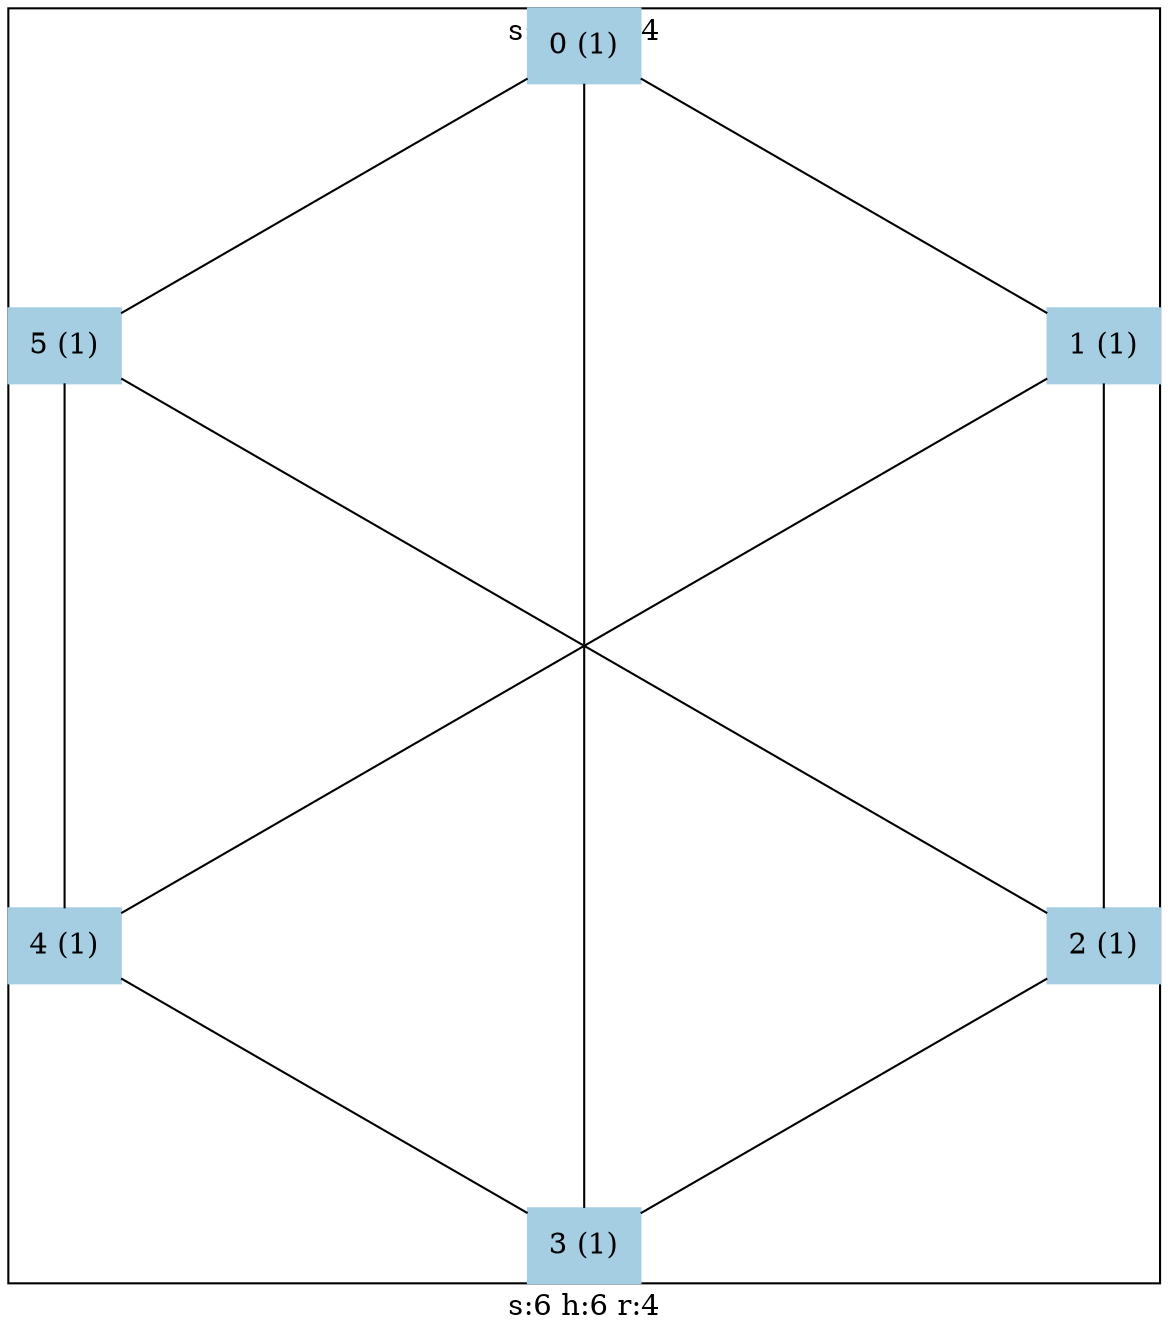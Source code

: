graph test2 {
	graph [
		charset="utf-8",
		layout=neato,
		label="s:6 h:6 r:4"	];
	node [
		shape=box;
		style="solid, filled"
		colorscheme = paired12	];

	subgraph cluster_sub0 {
	node[ color=1 ]
	node[
		color=1
		fontsize=14
	]
	0[
		pos="5.00000, 9.00000!", 
		label="0 (1)"
	]
	1[
		pos="8.46410, 7.00000!", 
		label="1 (1)"
	]
	2[
		pos="8.46410, 3.00000!", 
		label="2 (1)"
	]
	3[
		pos="5.00000, 1.00000!", 
		label="3 (1)"
	]
	4[
		pos="1.53590, 3.00000!", 
		label="4 (1)"
	]
	5[
		pos="1.53590, 7.00000!", 
		label="5 (1)"
	]
	}

	0--1
	0--5
	0--3
	1--2
	1--4
	2--3
	2--5
	3--4
	4--5
}